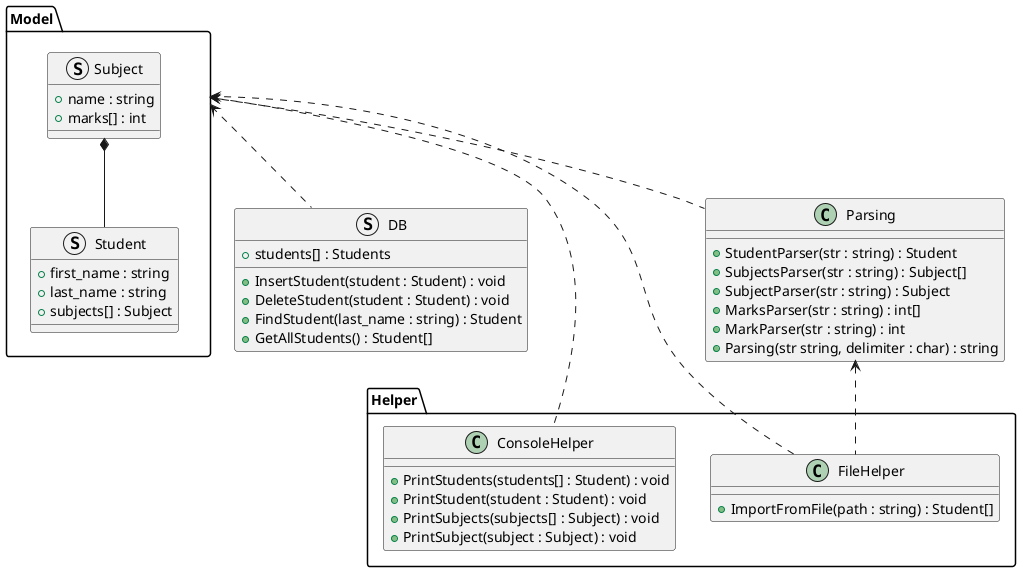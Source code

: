 @startuml
'https://plantuml.com/class-diagram

struct Model.Subject {
    + name : string
    + marks[] : int
}
struct Model.Student {
+ first_name : string
+ last_name : string
+ subjects[] : Subject
}
Model.Subject *-- Student

class Helper.ConsoleHelper {
+ PrintStudents(students[] : Student) : void
+ PrintStudent(student : Student) : void
+ PrintSubjects(subjects[] : Subject) : void
+ PrintSubject(subject : Subject) : void
}
Model <.. Helper.ConsoleHelper

class Helper.FileHelper {
+ ImportFromFile(path : string) : Student[]
}
Model <.. Helper.FileHelper
Parsing <.. Helper.FileHelper

class Parsing {
+ StudentParser(str : string) : Student
+ SubjectsParser(str : string) : Subject[]
+ SubjectParser(str : string) : Subject
+ MarksParser(str : string) : int[]
+ MarkParser(str : string) : int
+ Parsing(str string, delimiter : char) : string
}
Model <.. Parsing

struct DB {
+ students[] : Students
+ InsertStudent(student : Student) : void
+ DeleteStudent(student : Student) : void
+ FindStudent(last_name : string) : Student
+ GetAllStudents() : Student[]
}
Model <.. DB

@enduml
